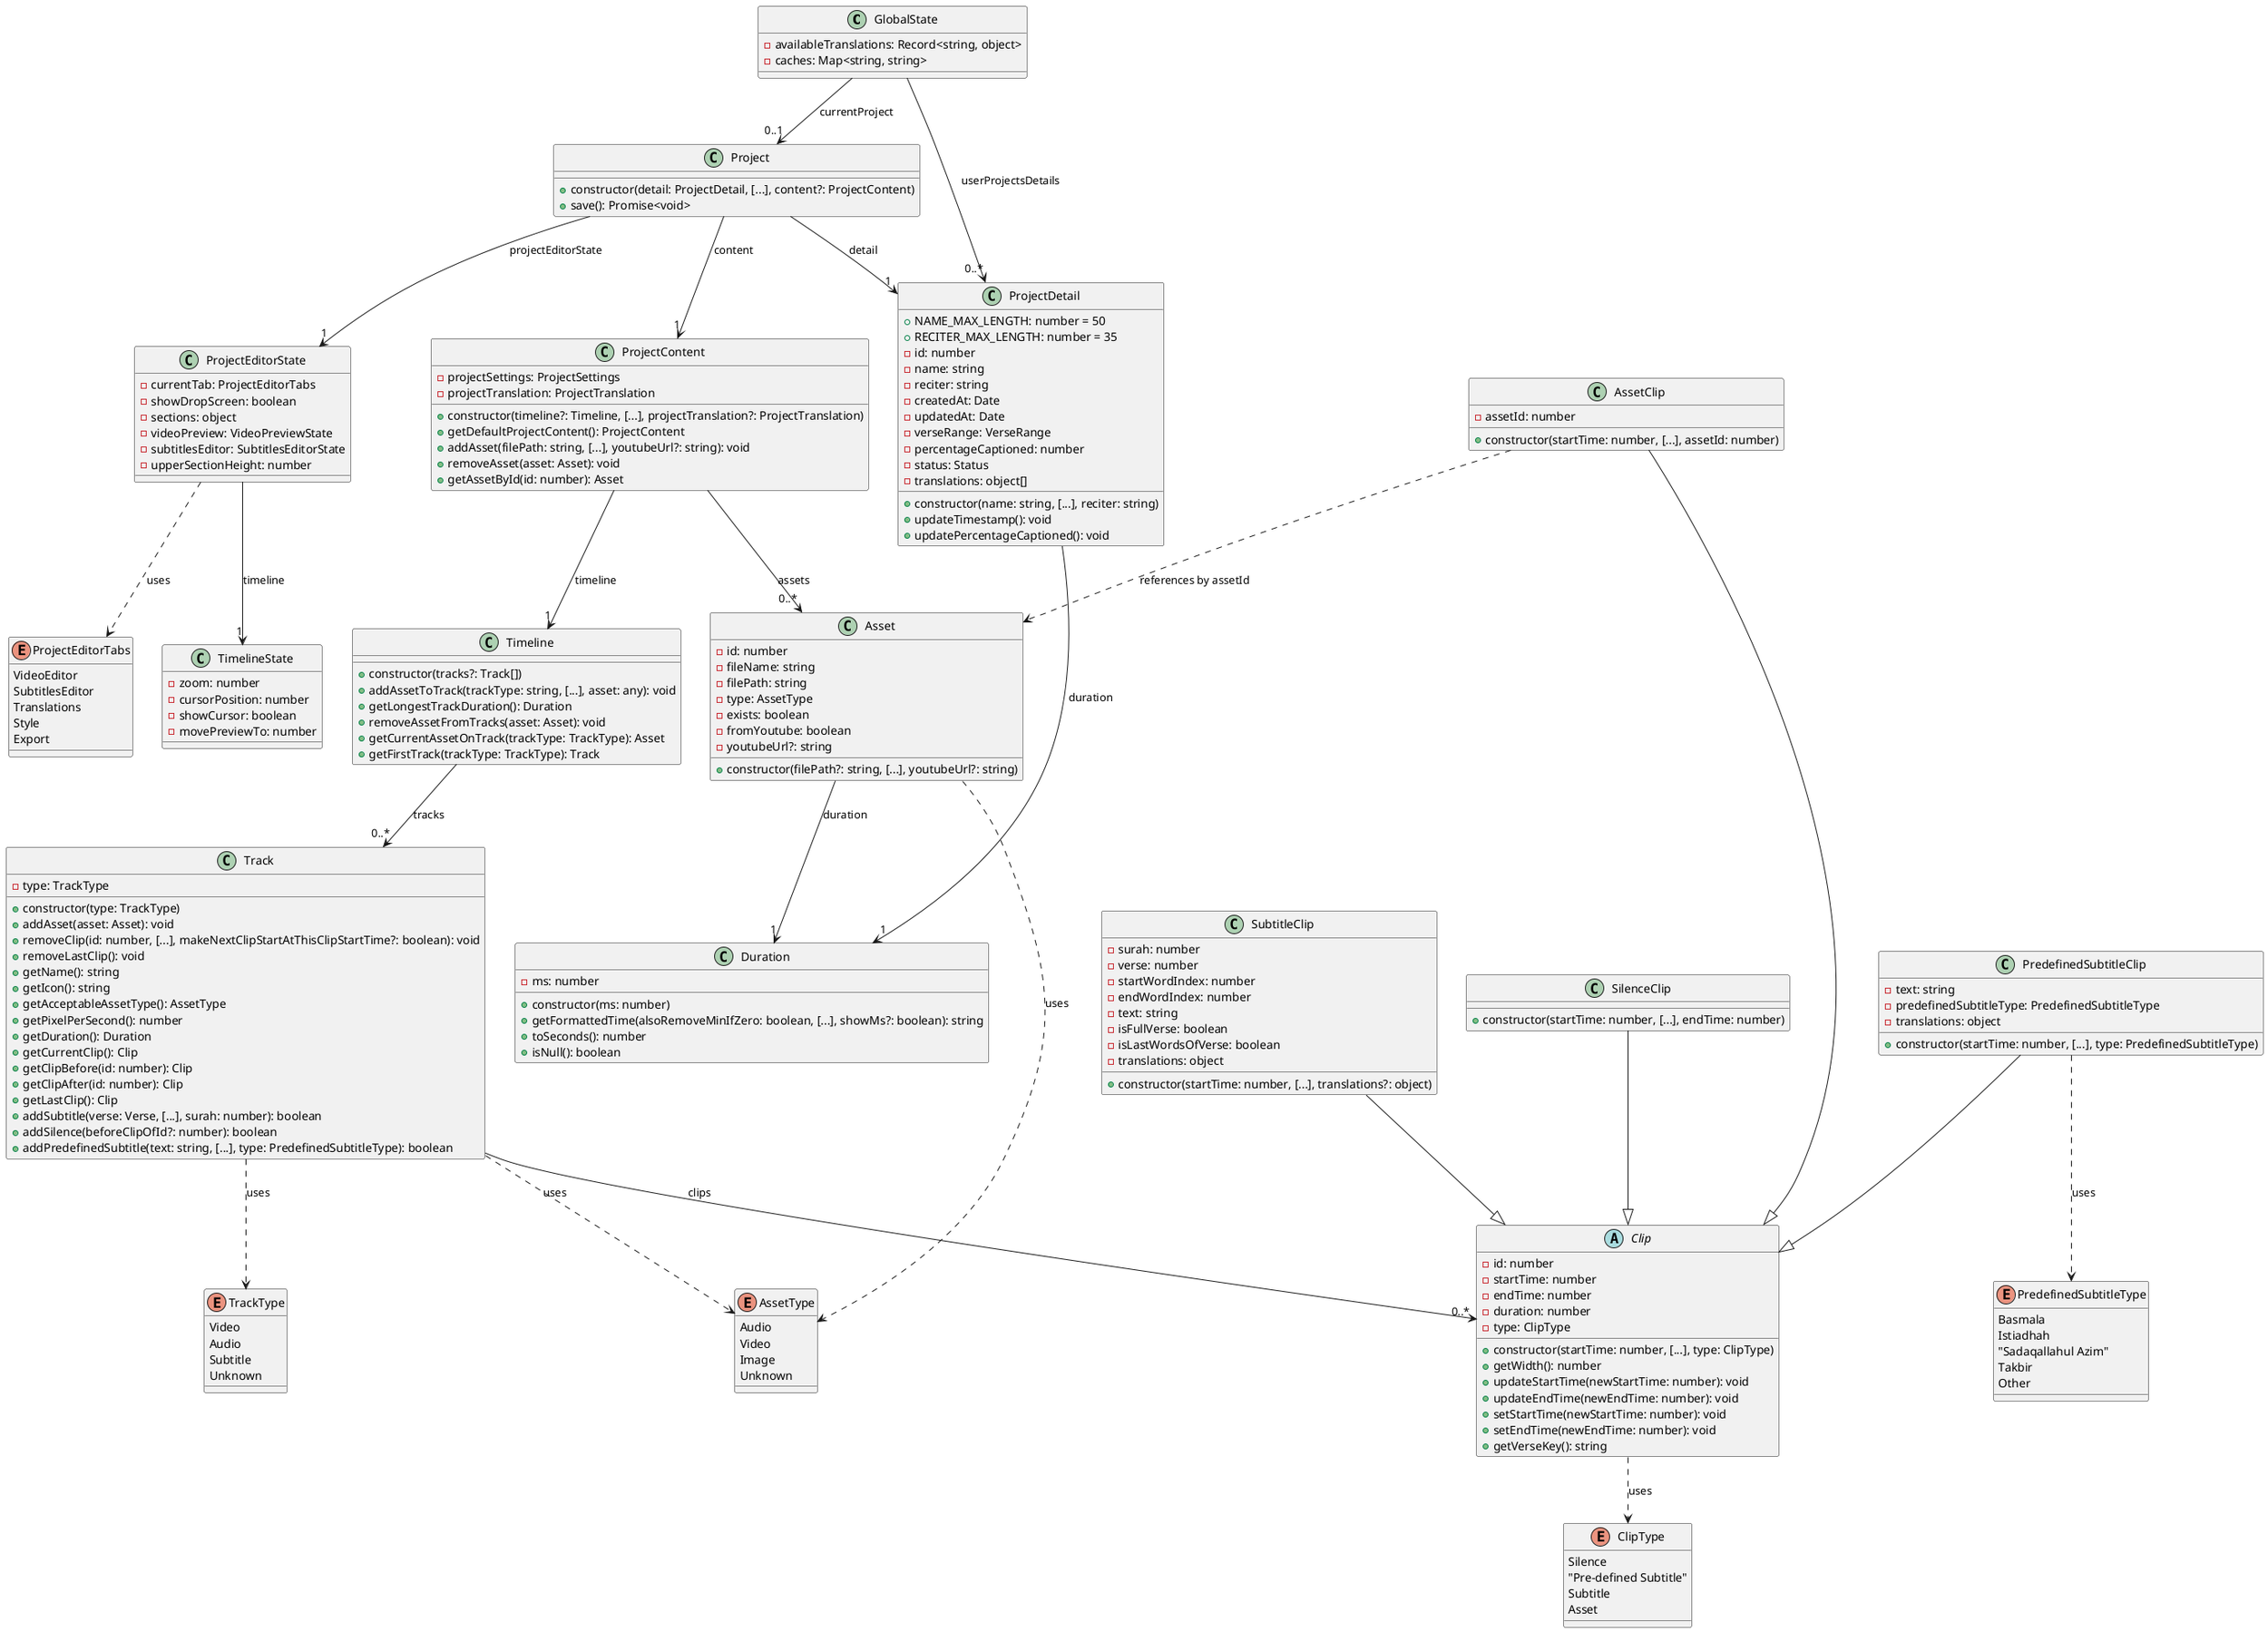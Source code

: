 @startuml Quran Caption

class GlobalState {
    - availableTranslations: Record<string, object>
    - caches: Map<string, string>
}

class Project {
    + constructor(detail: ProjectDetail, [...], content?: ProjectContent)
    + save(): Promise<void>
}

class ProjectDetail {
    + NAME_MAX_LENGTH: number = 50
    + RECITER_MAX_LENGTH: number = 35
    - id: number
    - name: string
    - reciter: string
    - createdAt: Date
    - updatedAt: Date
    - verseRange: VerseRange
    - percentageCaptioned: number
    - status: Status
    - translations: object[]
    + constructor(name: string, [...], reciter: string)
    + updateTimestamp(): void
    + updatePercentageCaptioned(): void
}

class ProjectContent {
    - projectSettings: ProjectSettings
    - projectTranslation: ProjectTranslation
    + constructor(timeline?: Timeline, [...], projectTranslation?: ProjectTranslation)
    + getDefaultProjectContent(): ProjectContent
    + addAsset(filePath: string, [...], youtubeUrl?: string): void
    + removeAsset(asset: Asset): void
    + getAssetById(id: number): Asset
}

class ProjectEditorState {
    - currentTab: ProjectEditorTabs
    - showDropScreen: boolean
    - sections: object
    - videoPreview: VideoPreviewState
    - subtitlesEditor: SubtitlesEditorState
    - upperSectionHeight: number
}

class Timeline {
    + constructor(tracks?: Track[])
    + addAssetToTrack(trackType: string, [...], asset: any): void
    + getLongestTrackDuration(): Duration
    + removeAssetFromTracks(asset: Asset): void
    + getCurrentAssetOnTrack(trackType: TrackType): Asset
    + getFirstTrack(trackType: TrackType): Track
}

class Track {
    - type: TrackType
    + constructor(type: TrackType)
    + addAsset(asset: Asset): void
    + removeClip(id: number, [...], makeNextClipStartAtThisClipStartTime?: boolean): void
    + removeLastClip(): void
    + getName(): string
    + getIcon(): string
    + getAcceptableAssetType(): AssetType
    + getPixelPerSecond(): number
    + getDuration(): Duration
    + getCurrentClip(): Clip
    + getClipBefore(id: number): Clip
    + getClipAfter(id: number): Clip
    + getLastClip(): Clip
    + addSubtitle(verse: Verse, [...], surah: number): boolean
    + addSilence(beforeClipOfId?: number): boolean
    + addPredefinedSubtitle(text: string, [...], type: PredefinedSubtitleType): boolean
}

class TimelineState {
    - zoom: number
    - cursorPosition: number
    - showCursor: boolean
    - movePreviewTo: number
}
    abstract class Clip {
    - id: number
    - startTime: number
    - endTime: number
    - duration: number
    - type: ClipType
    + constructor(startTime: number, [...], type: ClipType)
    + getWidth(): number
    + updateStartTime(newStartTime: number): void
    + updateEndTime(newEndTime: number): void
    + setStartTime(newStartTime: number): void
    + setEndTime(newEndTime: number): void
    + getVerseKey(): string
}

class AssetClip  {
    - assetId: number
    + constructor(startTime: number, [...], assetId: number)
}

class SubtitleClip  {
    - surah: number
    - verse: number
    - startWordIndex: number
    - endWordIndex: number
    - text: string
    - isFullVerse: boolean
    - isLastWordsOfVerse: boolean
    - translations: object
    + constructor(startTime: number, [...], translations?: object)
}

class SilenceClip {
    + constructor(startTime: number, [...], endTime: number)
}

class PredefinedSubtitleClip {
    - text: string
    - predefinedSubtitleType: PredefinedSubtitleType
    - translations: object
    + constructor(startTime: number, [...], type: PredefinedSubtitleType)
}

class Asset {
    - id: number
    - fileName: string
    - filePath: string
    - type: AssetType
    - exists: boolean
    - fromYoutube: boolean
    - youtubeUrl?: string
    + constructor(filePath?: string, [...], youtubeUrl?: string)
}

class Duration {
    - ms: number
    + constructor(ms: number)
    + getFormattedTime(alsoRemoveMinIfZero: boolean, [...], showMs?: boolean): string
    + toSeconds(): number
    + isNull(): boolean
}

enum TrackType {
    Video
    Audio
    Subtitle
    Unknown
}

enum AssetType {
    Audio
    Video
    Image
    Unknown
}

enum ProjectEditorTabs {
    VideoEditor
    SubtitlesEditor
    Translations
    Style
    Export
}

enum ClipType {
    Silence
    "Pre-defined Subtitle"
    Subtitle
    Asset
}

enum PredefinedSubtitleType {
    Basmala
    Istiadhah
    "Sadaqallahul Azim"
    Takbir
    Other
}

' Relations de composition
GlobalState --> "0..*" ProjectDetail : userProjectsDetails
GlobalState --> "0..1" Project : currentProject

Project --> "1" ProjectDetail : detail
Project --> "1" ProjectContent : content
Project --> "1" ProjectEditorState : projectEditorState

ProjectContent --> "1" Timeline : timeline
ProjectContent --> "0..*" Asset : assets

Timeline --> "0..*" Track : tracks

Track --> "0..*" Clip : clips

ProjectEditorState --> "1" TimelineState : timeline

ProjectDetail --> "1" Duration : duration

Asset --> "1" Duration : duration

' Relations d'héritage
AssetClip --|> Clip
SubtitleClip --|> Clip
SilenceClip --|> Clip
PredefinedSubtitleClip --|> Clip

' Relations d'utilisation/dépendance
Track ..> TrackType : uses
Track ..> AssetType : uses
Asset ..> AssetType : uses
ProjectEditorState ..> ProjectEditorTabs : uses
Clip ..> ClipType : uses
PredefinedSubtitleClip ..> PredefinedSubtitleType : uses

' Relation de référence
AssetClip ..> Asset : references by assetId
@enduml